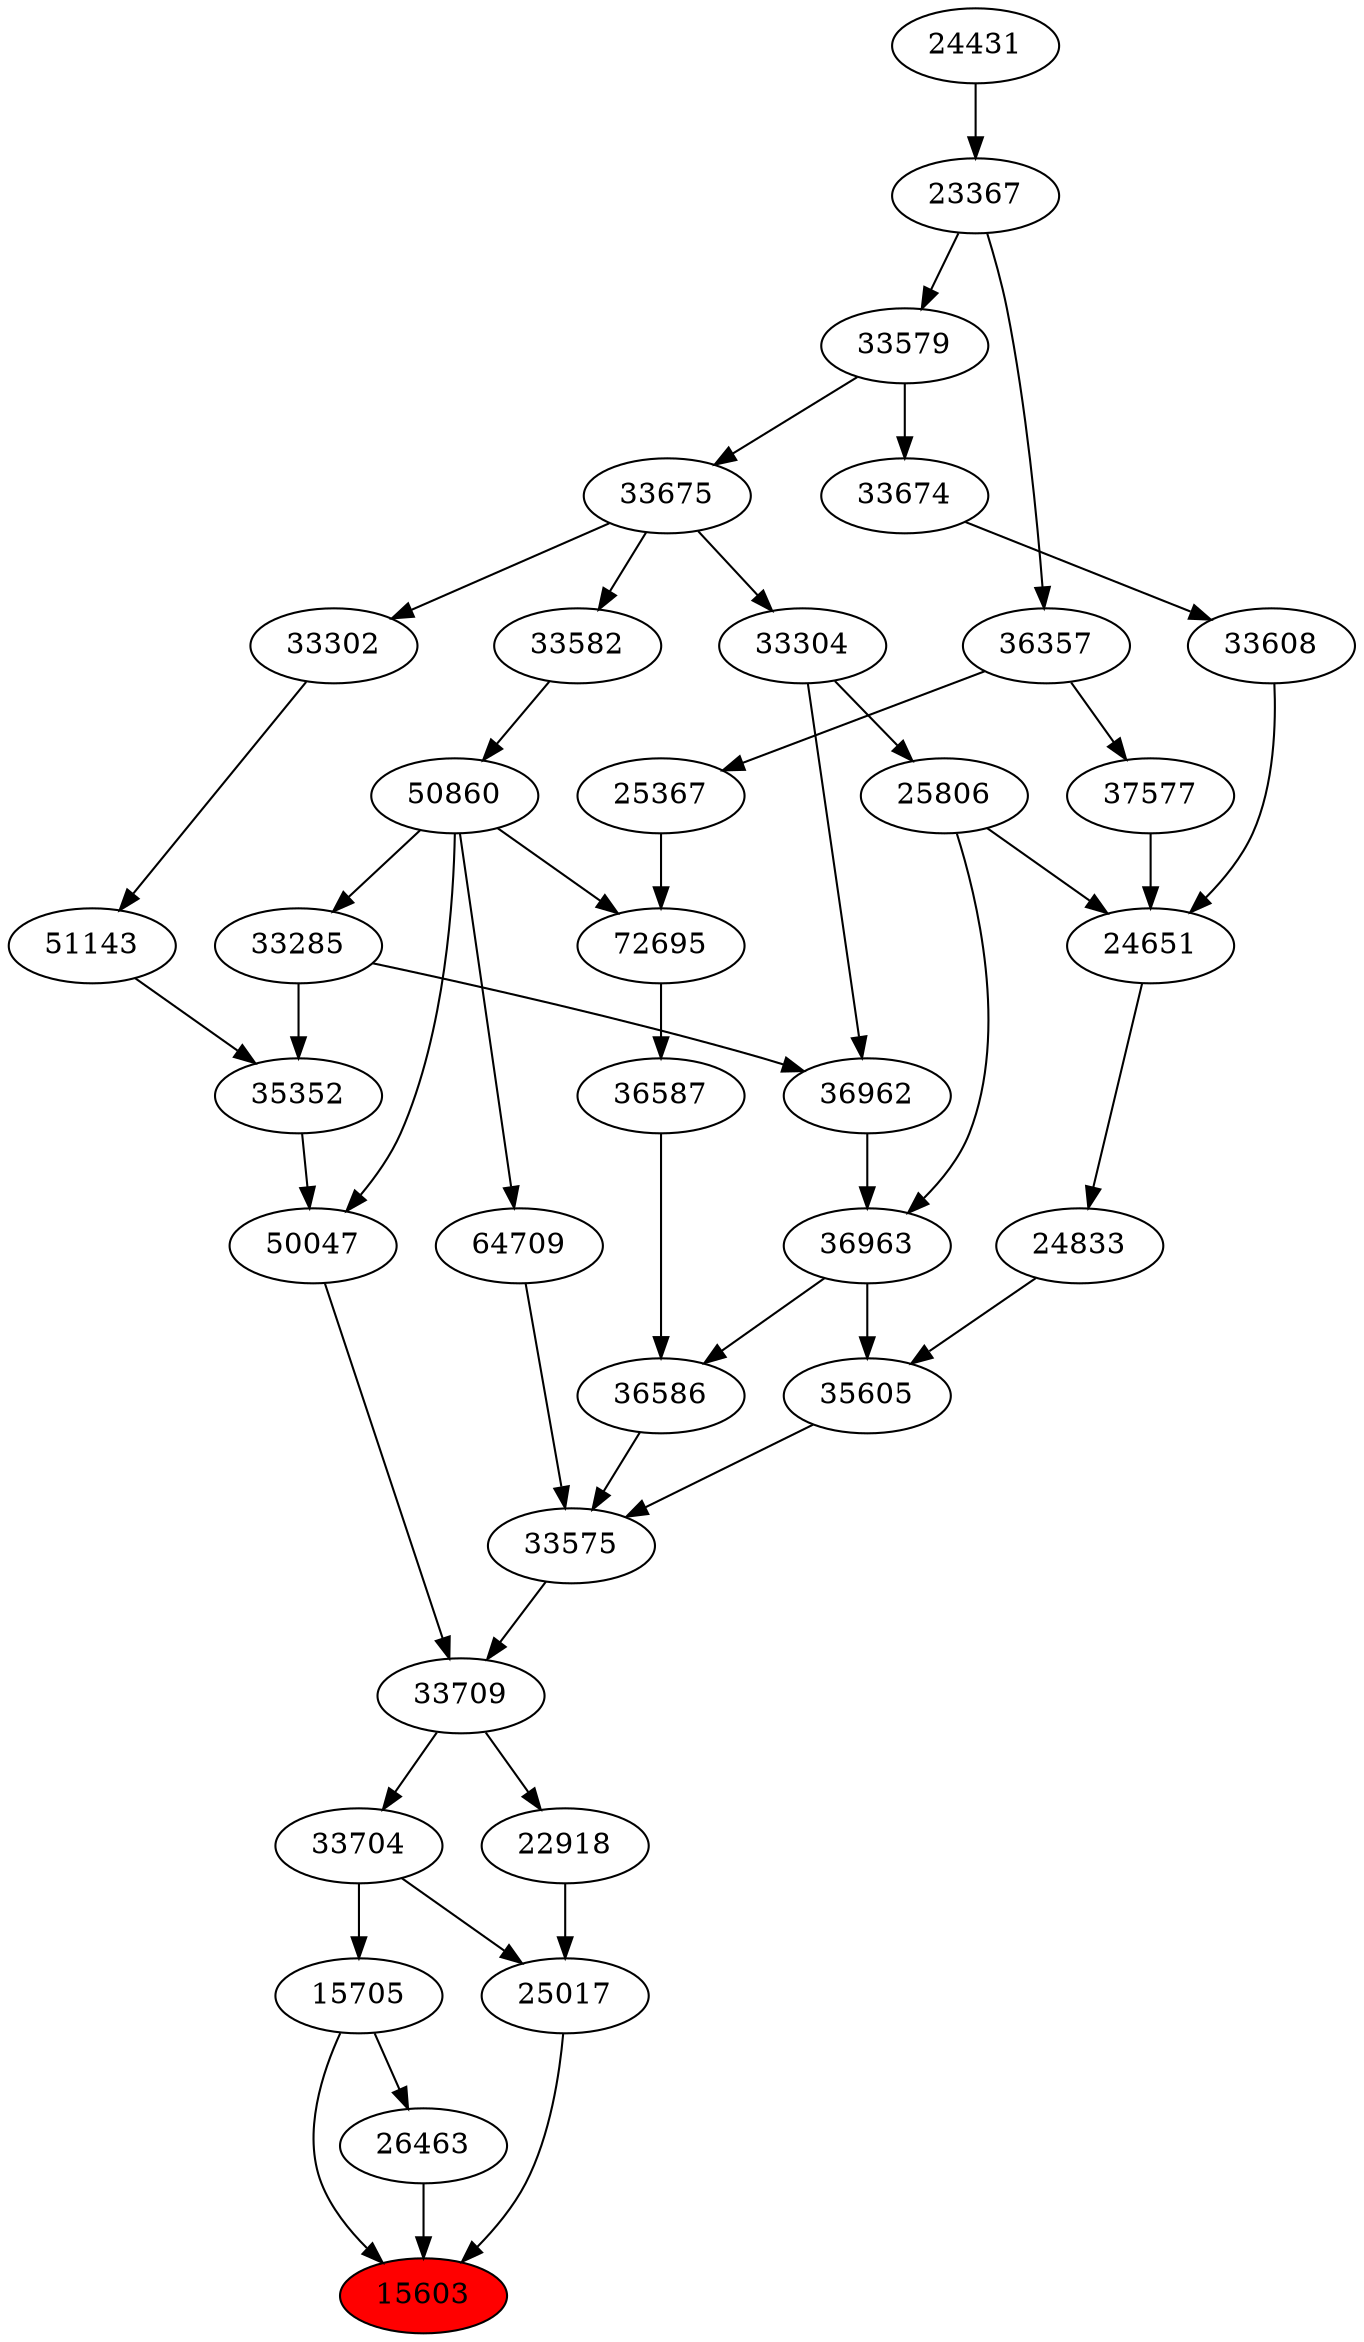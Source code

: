 strict digraph{ 
15603 [label="15603" fillcolor=red style=filled]
26463 -> 15603
25017 -> 15603
15705 -> 15603
26463 [label="26463"]
15705 -> 26463
25017 [label="25017"]
22918 -> 25017
33704 -> 25017
15705 [label="15705"]
33704 -> 15705
22918 [label="22918"]
33709 -> 22918
33704 [label="33704"]
33709 -> 33704
33709 [label="33709"]
50047 -> 33709
33575 -> 33709
50047 [label="50047"]
35352 -> 50047
50860 -> 50047
33575 [label="33575"]
36586 -> 33575
35605 -> 33575
64709 -> 33575
35352 [label="35352"]
33285 -> 35352
51143 -> 35352
50860 [label="50860"]
33582 -> 50860
36586 [label="36586"]
36587 -> 36586
36963 -> 36586
35605 [label="35605"]
24833 -> 35605
36963 -> 35605
64709 [label="64709"]
50860 -> 64709
33285 [label="33285"]
50860 -> 33285
51143 [label="51143"]
33302 -> 51143
33582 [label="33582"]
33675 -> 33582
36587 [label="36587"]
72695 -> 36587
36963 [label="36963"]
36962 -> 36963
25806 -> 36963
24833 [label="24833"]
24651 -> 24833
33302 [label="33302"]
33675 -> 33302
33675 [label="33675"]
33579 -> 33675
72695 [label="72695"]
50860 -> 72695
25367 -> 72695
36962 [label="36962"]
33285 -> 36962
33304 -> 36962
25806 [label="25806"]
33304 -> 25806
24651 [label="24651"]
25806 -> 24651
33608 -> 24651
37577 -> 24651
33579 [label="33579"]
23367 -> 33579
25367 [label="25367"]
36357 -> 25367
33304 [label="33304"]
33675 -> 33304
33608 [label="33608"]
33674 -> 33608
37577 [label="37577"]
36357 -> 37577
23367 [label="23367"]
24431 -> 23367
36357 [label="36357"]
23367 -> 36357
33674 [label="33674"]
33579 -> 33674
24431 [label="24431"]
}